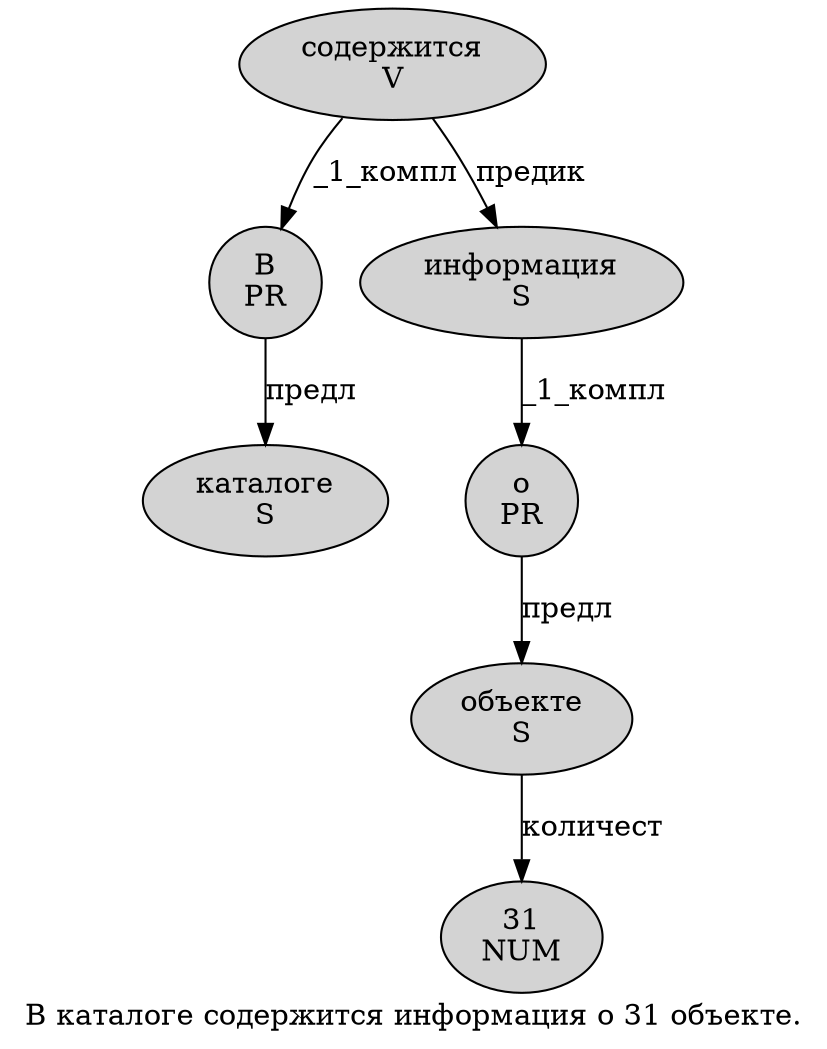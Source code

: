 digraph SENTENCE_485 {
	graph [label="В каталоге содержится информация о 31 объекте."]
	node [style=filled]
		0 [label="В
PR" color="" fillcolor=lightgray penwidth=1 shape=ellipse]
		1 [label="каталоге
S" color="" fillcolor=lightgray penwidth=1 shape=ellipse]
		2 [label="содержится
V" color="" fillcolor=lightgray penwidth=1 shape=ellipse]
		3 [label="информация
S" color="" fillcolor=lightgray penwidth=1 shape=ellipse]
		4 [label="о
PR" color="" fillcolor=lightgray penwidth=1 shape=ellipse]
		5 [label="31
NUM" color="" fillcolor=lightgray penwidth=1 shape=ellipse]
		6 [label="объекте
S" color="" fillcolor=lightgray penwidth=1 shape=ellipse]
			6 -> 5 [label="количест"]
			0 -> 1 [label="предл"]
			4 -> 6 [label="предл"]
			2 -> 0 [label="_1_компл"]
			2 -> 3 [label="предик"]
			3 -> 4 [label="_1_компл"]
}